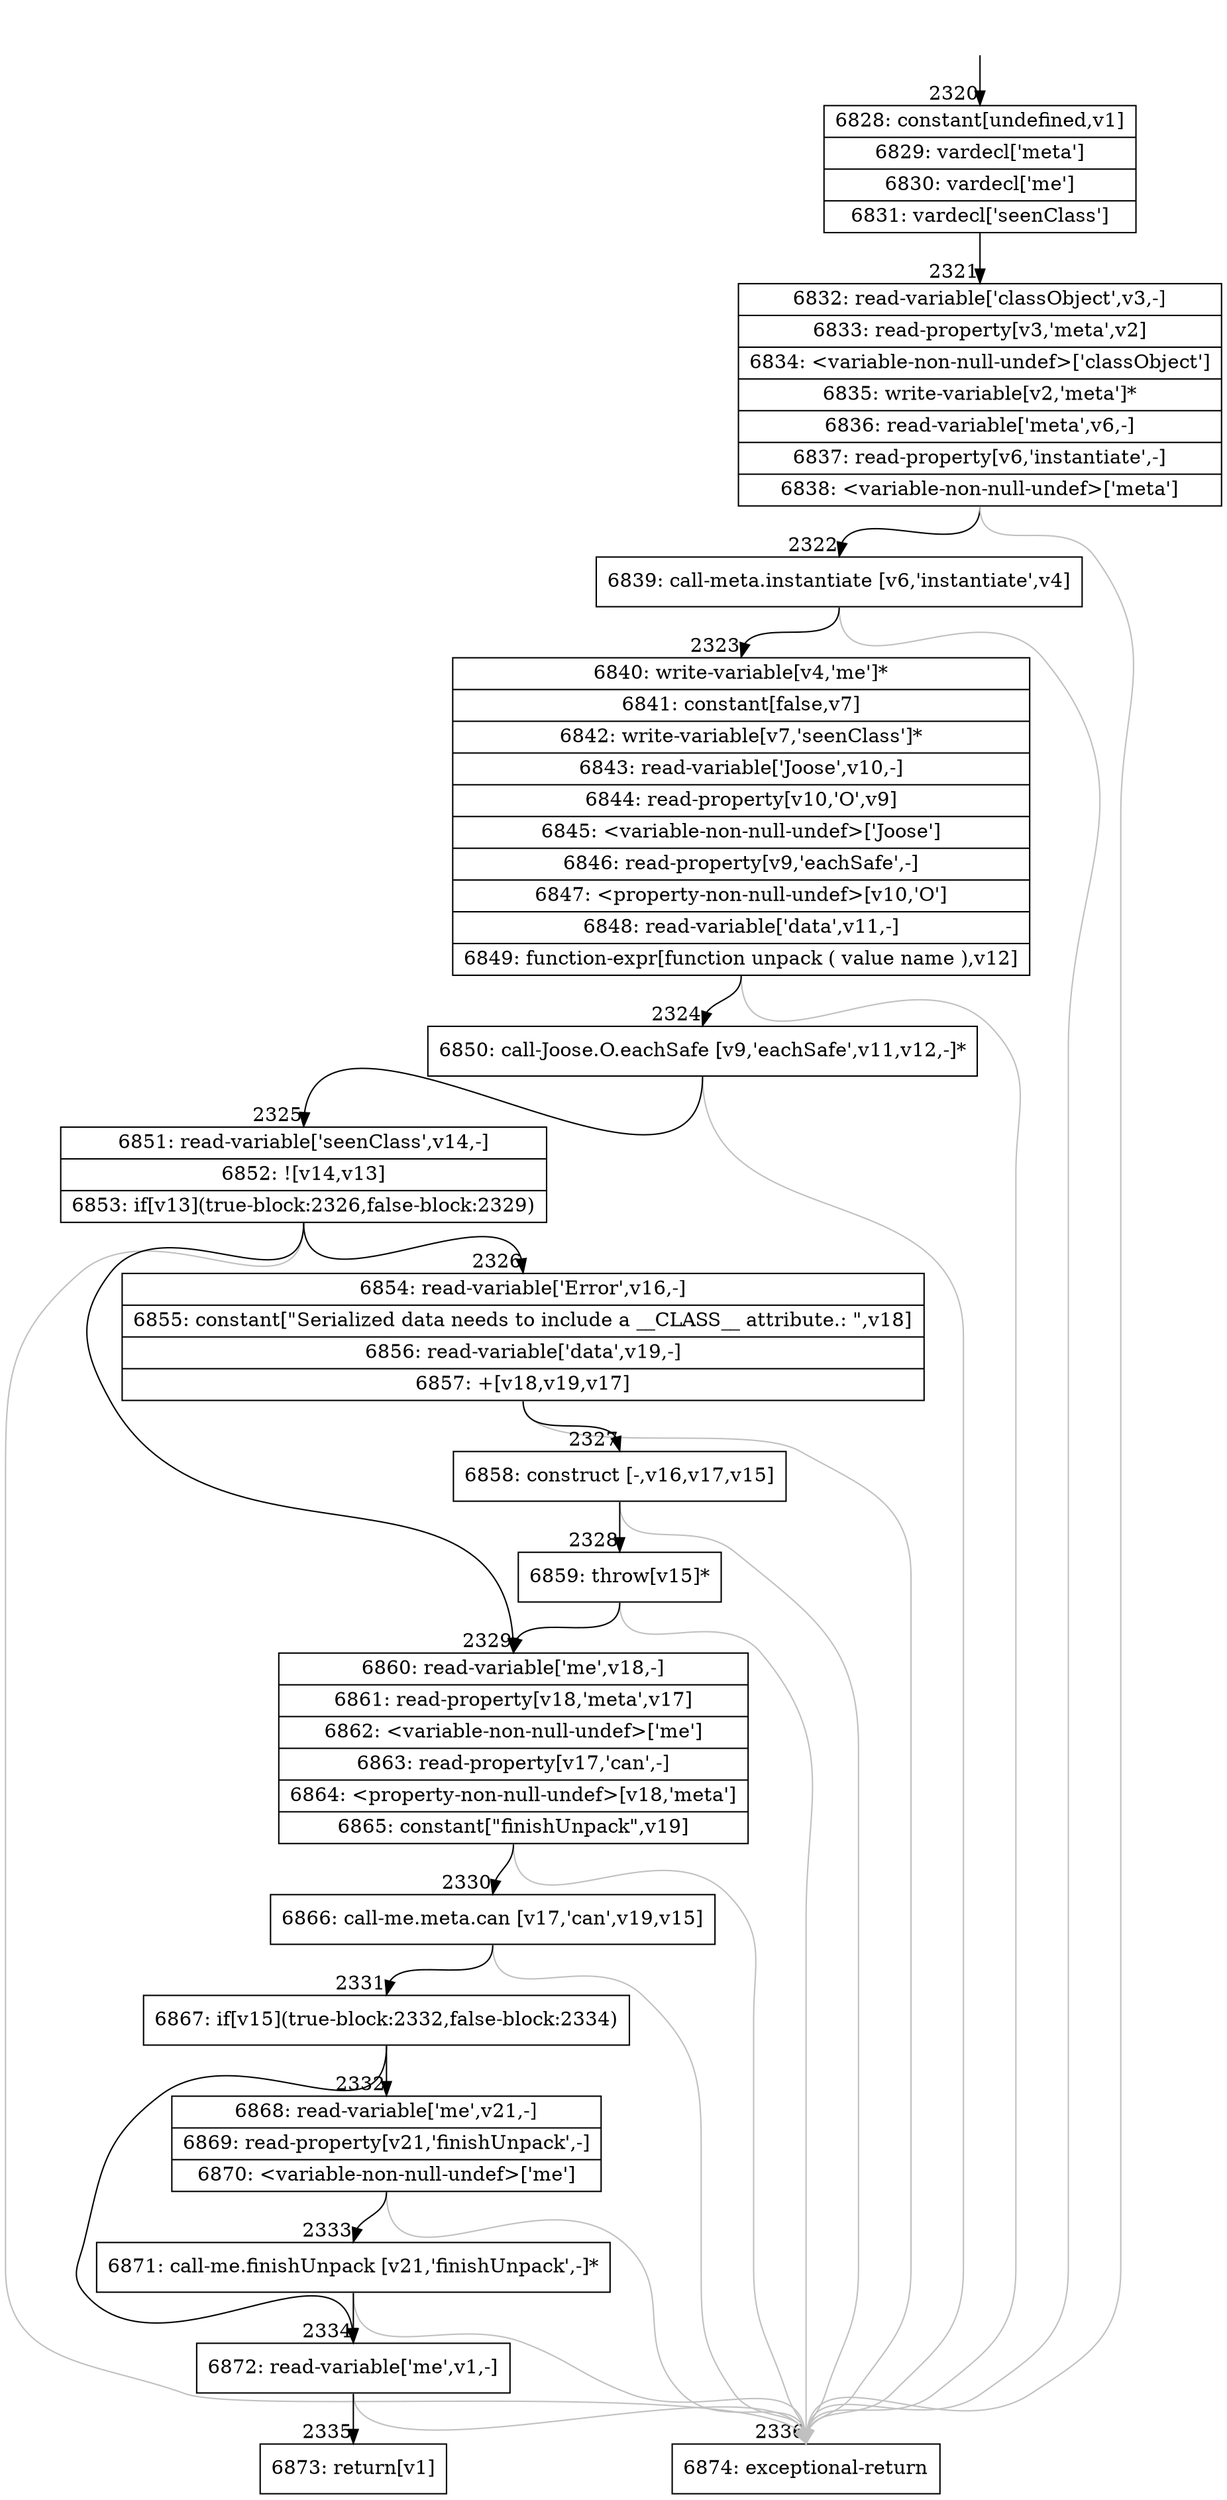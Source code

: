 digraph {
rankdir="TD"
BB_entry256[shape=none,label=""];
BB_entry256 -> BB2320 [tailport=s, headport=n, headlabel="    2320"]
BB2320 [shape=record label="{6828: constant[undefined,v1]|6829: vardecl['meta']|6830: vardecl['me']|6831: vardecl['seenClass']}" ] 
BB2320 -> BB2321 [tailport=s, headport=n, headlabel="      2321"]
BB2321 [shape=record label="{6832: read-variable['classObject',v3,-]|6833: read-property[v3,'meta',v2]|6834: \<variable-non-null-undef\>['classObject']|6835: write-variable[v2,'meta']*|6836: read-variable['meta',v6,-]|6837: read-property[v6,'instantiate',-]|6838: \<variable-non-null-undef\>['meta']}" ] 
BB2321 -> BB2322 [tailport=s, headport=n, headlabel="      2322"]
BB2321 -> BB2336 [tailport=s, headport=n, color=gray, headlabel="      2336"]
BB2322 [shape=record label="{6839: call-meta.instantiate [v6,'instantiate',v4]}" ] 
BB2322 -> BB2323 [tailport=s, headport=n, headlabel="      2323"]
BB2322 -> BB2336 [tailport=s, headport=n, color=gray]
BB2323 [shape=record label="{6840: write-variable[v4,'me']*|6841: constant[false,v7]|6842: write-variable[v7,'seenClass']*|6843: read-variable['Joose',v10,-]|6844: read-property[v10,'O',v9]|6845: \<variable-non-null-undef\>['Joose']|6846: read-property[v9,'eachSafe',-]|6847: \<property-non-null-undef\>[v10,'O']|6848: read-variable['data',v11,-]|6849: function-expr[function unpack ( value name ),v12]}" ] 
BB2323 -> BB2324 [tailport=s, headport=n, headlabel="      2324"]
BB2323 -> BB2336 [tailport=s, headport=n, color=gray]
BB2324 [shape=record label="{6850: call-Joose.O.eachSafe [v9,'eachSafe',v11,v12,-]*}" ] 
BB2324 -> BB2325 [tailport=s, headport=n, headlabel="      2325"]
BB2324 -> BB2336 [tailport=s, headport=n, color=gray]
BB2325 [shape=record label="{6851: read-variable['seenClass',v14,-]|6852: ![v14,v13]|6853: if[v13](true-block:2326,false-block:2329)}" ] 
BB2325 -> BB2326 [tailport=s, headport=n, headlabel="      2326"]
BB2325 -> BB2329 [tailport=s, headport=n, headlabel="      2329"]
BB2325 -> BB2336 [tailport=s, headport=n, color=gray]
BB2326 [shape=record label="{6854: read-variable['Error',v16,-]|6855: constant[\"Serialized data needs to include a __CLASS__ attribute.: \",v18]|6856: read-variable['data',v19,-]|6857: +[v18,v19,v17]}" ] 
BB2326 -> BB2327 [tailport=s, headport=n, headlabel="      2327"]
BB2326 -> BB2336 [tailport=s, headport=n, color=gray]
BB2327 [shape=record label="{6858: construct [-,v16,v17,v15]}" ] 
BB2327 -> BB2328 [tailport=s, headport=n, headlabel="      2328"]
BB2327 -> BB2336 [tailport=s, headport=n, color=gray]
BB2328 [shape=record label="{6859: throw[v15]*}" ] 
BB2328 -> BB2329 [tailport=s, headport=n]
BB2328 -> BB2336 [tailport=s, headport=n, color=gray]
BB2329 [shape=record label="{6860: read-variable['me',v18,-]|6861: read-property[v18,'meta',v17]|6862: \<variable-non-null-undef\>['me']|6863: read-property[v17,'can',-]|6864: \<property-non-null-undef\>[v18,'meta']|6865: constant[\"finishUnpack\",v19]}" ] 
BB2329 -> BB2330 [tailport=s, headport=n, headlabel="      2330"]
BB2329 -> BB2336 [tailport=s, headport=n, color=gray]
BB2330 [shape=record label="{6866: call-me.meta.can [v17,'can',v19,v15]}" ] 
BB2330 -> BB2331 [tailport=s, headport=n, headlabel="      2331"]
BB2330 -> BB2336 [tailport=s, headport=n, color=gray]
BB2331 [shape=record label="{6867: if[v15](true-block:2332,false-block:2334)}" ] 
BB2331 -> BB2332 [tailport=s, headport=n, headlabel="      2332"]
BB2331 -> BB2334 [tailport=s, headport=n, headlabel="      2334"]
BB2332 [shape=record label="{6868: read-variable['me',v21,-]|6869: read-property[v21,'finishUnpack',-]|6870: \<variable-non-null-undef\>['me']}" ] 
BB2332 -> BB2333 [tailport=s, headport=n, headlabel="      2333"]
BB2332 -> BB2336 [tailport=s, headport=n, color=gray]
BB2333 [shape=record label="{6871: call-me.finishUnpack [v21,'finishUnpack',-]*}" ] 
BB2333 -> BB2334 [tailport=s, headport=n]
BB2333 -> BB2336 [tailport=s, headport=n, color=gray]
BB2334 [shape=record label="{6872: read-variable['me',v1,-]}" ] 
BB2334 -> BB2335 [tailport=s, headport=n, headlabel="      2335"]
BB2334 -> BB2336 [tailport=s, headport=n, color=gray]
BB2335 [shape=record label="{6873: return[v1]}" ] 
BB2336 [shape=record label="{6874: exceptional-return}" ] 
//#$~ 2736
}
